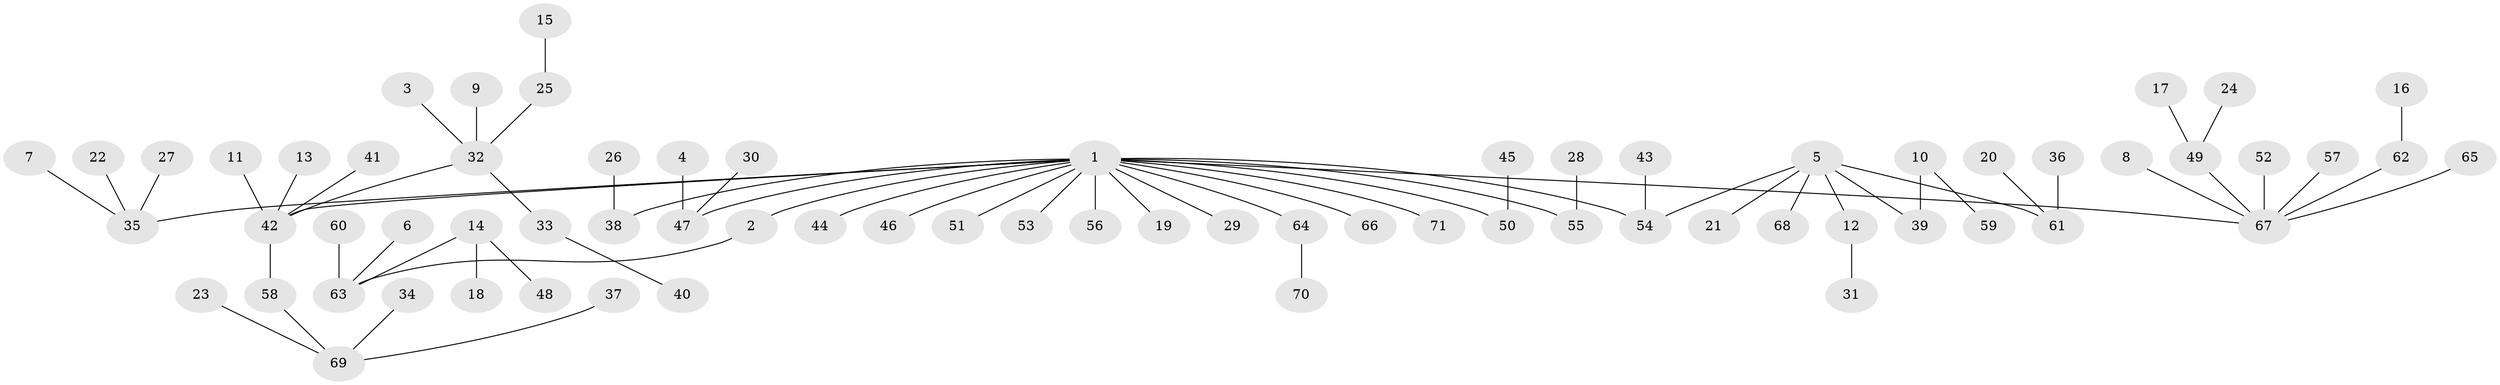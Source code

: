 // original degree distribution, {6: 0.03546099290780142, 5: 0.0425531914893617, 7: 0.014184397163120567, 4: 0.0425531914893617, 3: 0.09219858156028368, 2: 0.24113475177304963, 1: 0.5319148936170213}
// Generated by graph-tools (version 1.1) at 2025/26/03/09/25 03:26:33]
// undirected, 71 vertices, 70 edges
graph export_dot {
graph [start="1"]
  node [color=gray90,style=filled];
  1;
  2;
  3;
  4;
  5;
  6;
  7;
  8;
  9;
  10;
  11;
  12;
  13;
  14;
  15;
  16;
  17;
  18;
  19;
  20;
  21;
  22;
  23;
  24;
  25;
  26;
  27;
  28;
  29;
  30;
  31;
  32;
  33;
  34;
  35;
  36;
  37;
  38;
  39;
  40;
  41;
  42;
  43;
  44;
  45;
  46;
  47;
  48;
  49;
  50;
  51;
  52;
  53;
  54;
  55;
  56;
  57;
  58;
  59;
  60;
  61;
  62;
  63;
  64;
  65;
  66;
  67;
  68;
  69;
  70;
  71;
  1 -- 2 [weight=1.0];
  1 -- 19 [weight=1.0];
  1 -- 29 [weight=1.0];
  1 -- 35 [weight=1.0];
  1 -- 38 [weight=1.0];
  1 -- 42 [weight=1.0];
  1 -- 44 [weight=1.0];
  1 -- 46 [weight=1.0];
  1 -- 47 [weight=1.0];
  1 -- 50 [weight=1.0];
  1 -- 51 [weight=1.0];
  1 -- 53 [weight=1.0];
  1 -- 54 [weight=1.0];
  1 -- 55 [weight=1.0];
  1 -- 56 [weight=1.0];
  1 -- 64 [weight=1.0];
  1 -- 66 [weight=1.0];
  1 -- 67 [weight=1.0];
  1 -- 71 [weight=1.0];
  2 -- 63 [weight=1.0];
  3 -- 32 [weight=1.0];
  4 -- 47 [weight=1.0];
  5 -- 12 [weight=1.0];
  5 -- 21 [weight=1.0];
  5 -- 39 [weight=1.0];
  5 -- 54 [weight=1.0];
  5 -- 61 [weight=1.0];
  5 -- 68 [weight=1.0];
  6 -- 63 [weight=1.0];
  7 -- 35 [weight=1.0];
  8 -- 67 [weight=1.0];
  9 -- 32 [weight=1.0];
  10 -- 39 [weight=1.0];
  10 -- 59 [weight=1.0];
  11 -- 42 [weight=1.0];
  12 -- 31 [weight=1.0];
  13 -- 42 [weight=1.0];
  14 -- 18 [weight=1.0];
  14 -- 48 [weight=1.0];
  14 -- 63 [weight=1.0];
  15 -- 25 [weight=1.0];
  16 -- 62 [weight=1.0];
  17 -- 49 [weight=1.0];
  20 -- 61 [weight=1.0];
  22 -- 35 [weight=1.0];
  23 -- 69 [weight=1.0];
  24 -- 49 [weight=1.0];
  25 -- 32 [weight=1.0];
  26 -- 38 [weight=1.0];
  27 -- 35 [weight=1.0];
  28 -- 55 [weight=1.0];
  30 -- 47 [weight=1.0];
  32 -- 33 [weight=1.0];
  32 -- 42 [weight=1.0];
  33 -- 40 [weight=1.0];
  34 -- 69 [weight=1.0];
  36 -- 61 [weight=1.0];
  37 -- 69 [weight=1.0];
  41 -- 42 [weight=1.0];
  42 -- 58 [weight=1.0];
  43 -- 54 [weight=1.0];
  45 -- 50 [weight=1.0];
  49 -- 67 [weight=1.0];
  52 -- 67 [weight=1.0];
  57 -- 67 [weight=1.0];
  58 -- 69 [weight=1.0];
  60 -- 63 [weight=1.0];
  62 -- 67 [weight=1.0];
  64 -- 70 [weight=1.0];
  65 -- 67 [weight=1.0];
}
